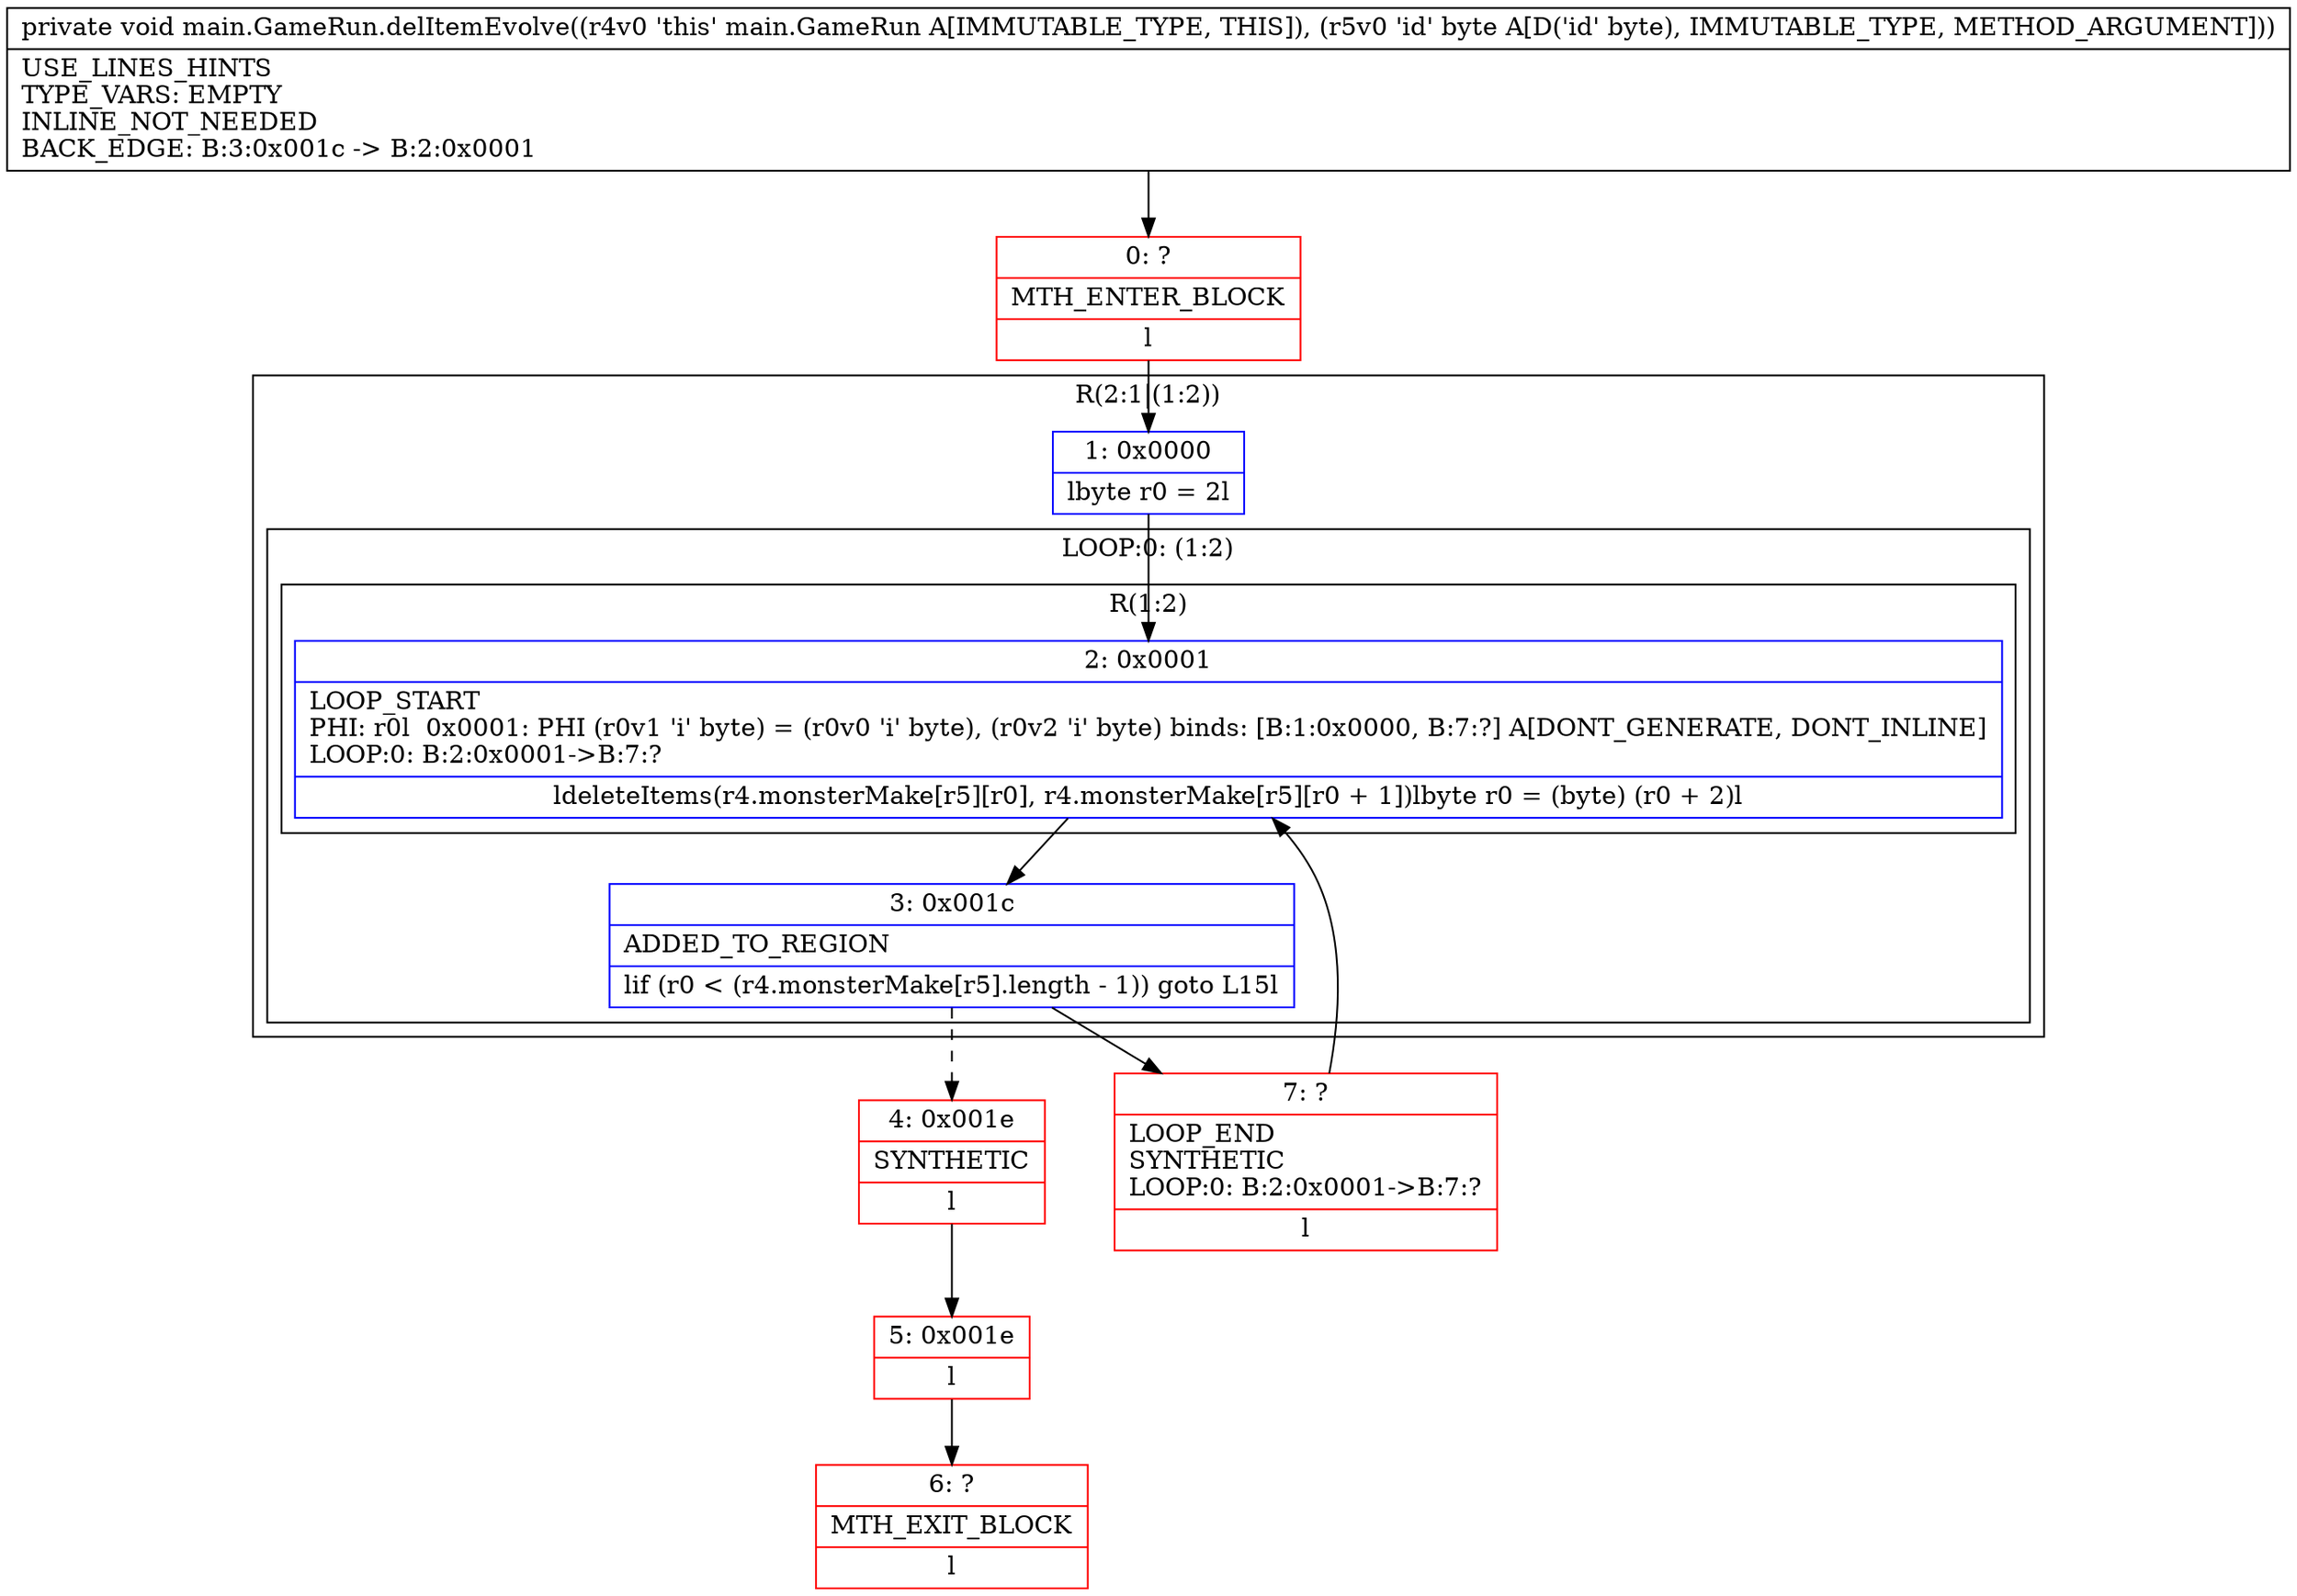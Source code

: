 digraph "CFG formain.GameRun.delItemEvolve(B)V" {
subgraph cluster_Region_1430801491 {
label = "R(2:1|(1:2))";
node [shape=record,color=blue];
Node_1 [shape=record,label="{1\:\ 0x0000|lbyte r0 = 2l}"];
subgraph cluster_LoopRegion_439856347 {
label = "LOOP:0: (1:2)";
node [shape=record,color=blue];
Node_3 [shape=record,label="{3\:\ 0x001c|ADDED_TO_REGION\l|lif (r0 \< (r4.monsterMake[r5].length \- 1)) goto L15l}"];
subgraph cluster_Region_1513501737 {
label = "R(1:2)";
node [shape=record,color=blue];
Node_2 [shape=record,label="{2\:\ 0x0001|LOOP_START\lPHI: r0l  0x0001: PHI (r0v1 'i' byte) = (r0v0 'i' byte), (r0v2 'i' byte) binds: [B:1:0x0000, B:7:?] A[DONT_GENERATE, DONT_INLINE]\lLOOP:0: B:2:0x0001\-\>B:7:?\l|ldeleteItems(r4.monsterMake[r5][r0], r4.monsterMake[r5][r0 + 1])lbyte r0 = (byte) (r0 + 2)l}"];
}
}
}
Node_0 [shape=record,color=red,label="{0\:\ ?|MTH_ENTER_BLOCK\l|l}"];
Node_4 [shape=record,color=red,label="{4\:\ 0x001e|SYNTHETIC\l|l}"];
Node_5 [shape=record,color=red,label="{5\:\ 0x001e|l}"];
Node_6 [shape=record,color=red,label="{6\:\ ?|MTH_EXIT_BLOCK\l|l}"];
Node_7 [shape=record,color=red,label="{7\:\ ?|LOOP_END\lSYNTHETIC\lLOOP:0: B:2:0x0001\-\>B:7:?\l|l}"];
MethodNode[shape=record,label="{private void main.GameRun.delItemEvolve((r4v0 'this' main.GameRun A[IMMUTABLE_TYPE, THIS]), (r5v0 'id' byte A[D('id' byte), IMMUTABLE_TYPE, METHOD_ARGUMENT]))  | USE_LINES_HINTS\lTYPE_VARS: EMPTY\lINLINE_NOT_NEEDED\lBACK_EDGE: B:3:0x001c \-\> B:2:0x0001\l}"];
MethodNode -> Node_0;
Node_1 -> Node_2;
Node_3 -> Node_4[style=dashed];
Node_3 -> Node_7;
Node_2 -> Node_3;
Node_0 -> Node_1;
Node_4 -> Node_5;
Node_5 -> Node_6;
Node_7 -> Node_2;
}

